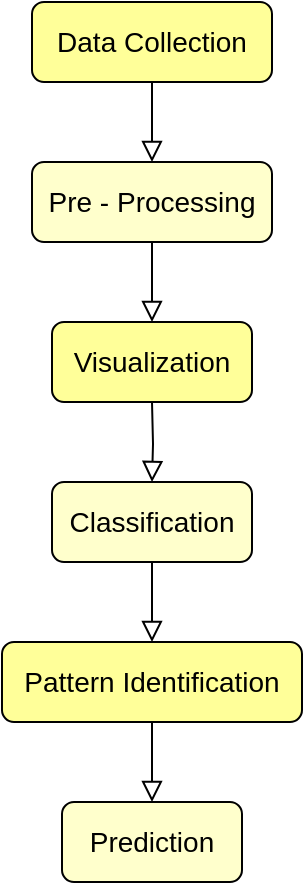 <mxfile version="21.8.2" type="github">
  <diagram id="C5RBs43oDa-KdzZeNtuy" name="Page-1">
    <mxGraphModel dx="1008" dy="1714" grid="1" gridSize="10" guides="1" tooltips="1" connect="1" arrows="1" fold="1" page="1" pageScale="1" pageWidth="827" pageHeight="1169" math="0" shadow="0">
      <root>
        <mxCell id="WIyWlLk6GJQsqaUBKTNV-0" />
        <mxCell id="WIyWlLk6GJQsqaUBKTNV-1" parent="WIyWlLk6GJQsqaUBKTNV-0" />
        <mxCell id="3xCqluD_dFiupMPZcQIV-1" value="&lt;font style=&quot;font-size: 14px;&quot;&gt;Pattern Identification&lt;/font&gt;" style="rounded=1;whiteSpace=wrap;html=1;fontSize=12;glass=0;strokeWidth=1;shadow=0;fillColor=#FFFF99;" parent="WIyWlLk6GJQsqaUBKTNV-1" vertex="1">
          <mxGeometry x="155" y="80" width="150" height="40" as="geometry" />
        </mxCell>
        <mxCell id="WIyWlLk6GJQsqaUBKTNV-3" value="&lt;font style=&quot;font-size: 14px;&quot;&gt;Data Collection&lt;/font&gt;" style="rounded=1;whiteSpace=wrap;html=1;fontSize=12;glass=0;strokeWidth=1;shadow=0;fillColor=#FFFF99;" parent="WIyWlLk6GJQsqaUBKTNV-1" vertex="1">
          <mxGeometry x="170" y="-240" width="120" height="40" as="geometry" />
        </mxCell>
        <mxCell id="3xCqluD_dFiupMPZcQIV-0" value="&lt;font style=&quot;font-size: 14px;&quot;&gt;Classification&lt;/font&gt;" style="rounded=1;whiteSpace=wrap;html=1;fontSize=12;glass=0;strokeWidth=1;shadow=0;fillColor=#FFFFCC;" parent="WIyWlLk6GJQsqaUBKTNV-1" vertex="1">
          <mxGeometry x="180" width="100" height="40" as="geometry" />
        </mxCell>
        <mxCell id="3xCqluD_dFiupMPZcQIV-3" value="&lt;font style=&quot;font-size: 14px;&quot;&gt;Prediction&lt;/font&gt;" style="rounded=1;whiteSpace=wrap;html=1;fontSize=12;glass=0;strokeWidth=1;shadow=0;fillColor=#FFFFCC;" parent="WIyWlLk6GJQsqaUBKTNV-1" vertex="1">
          <mxGeometry x="185" y="160" width="90" height="40" as="geometry" />
        </mxCell>
        <mxCell id="3xCqluD_dFiupMPZcQIV-6" value="" style="rounded=0;html=1;jettySize=auto;orthogonalLoop=1;fontSize=11;endArrow=block;endFill=0;endSize=8;strokeWidth=1;shadow=0;labelBackgroundColor=none;edgeStyle=orthogonalEdgeStyle;entryX=0.5;entryY=0;entryDx=0;entryDy=0;exitX=0.5;exitY=1;exitDx=0;exitDy=0;" parent="WIyWlLk6GJQsqaUBKTNV-1" source="3xCqluD_dFiupMPZcQIV-2" target="I5LgpRVNPGVn96lCeE1R-0" edge="1">
          <mxGeometry relative="1" as="geometry">
            <mxPoint x="230" y="-90" as="sourcePoint" />
            <mxPoint x="240" y="-120" as="targetPoint" />
          </mxGeometry>
        </mxCell>
        <mxCell id="3xCqluD_dFiupMPZcQIV-7" value="" style="rounded=0;html=1;jettySize=auto;orthogonalLoop=1;fontSize=11;endArrow=block;endFill=0;endSize=8;strokeWidth=1;shadow=0;labelBackgroundColor=none;edgeStyle=orthogonalEdgeStyle;entryX=0.5;entryY=0;entryDx=0;entryDy=0;exitX=0.5;exitY=1;exitDx=0;exitDy=0;" parent="WIyWlLk6GJQsqaUBKTNV-1" source="3xCqluD_dFiupMPZcQIV-0" target="3xCqluD_dFiupMPZcQIV-1" edge="1">
          <mxGeometry relative="1" as="geometry">
            <mxPoint x="230" y="80" as="sourcePoint" />
            <mxPoint x="240" y="50" as="targetPoint" />
          </mxGeometry>
        </mxCell>
        <mxCell id="3xCqluD_dFiupMPZcQIV-8" value="" style="rounded=0;html=1;jettySize=auto;orthogonalLoop=1;fontSize=11;endArrow=block;endFill=0;endSize=8;strokeWidth=1;shadow=0;labelBackgroundColor=none;edgeStyle=orthogonalEdgeStyle;entryX=0.5;entryY=0;entryDx=0;entryDy=0;exitX=0.5;exitY=1;exitDx=0;exitDy=0;" parent="WIyWlLk6GJQsqaUBKTNV-1" source="3xCqluD_dFiupMPZcQIV-1" target="3xCqluD_dFiupMPZcQIV-3" edge="1">
          <mxGeometry relative="1" as="geometry">
            <mxPoint x="240" y="90" as="sourcePoint" />
            <mxPoint x="240" y="140" as="targetPoint" />
          </mxGeometry>
        </mxCell>
        <mxCell id="3xCqluD_dFiupMPZcQIV-14" value="" style="rounded=0;html=1;jettySize=auto;orthogonalLoop=1;fontSize=11;endArrow=block;endFill=0;endSize=8;strokeWidth=1;shadow=0;labelBackgroundColor=none;edgeStyle=orthogonalEdgeStyle;exitX=0.5;exitY=1;exitDx=0;exitDy=0;startArrow=none;" parent="WIyWlLk6GJQsqaUBKTNV-1" source="3xCqluD_dFiupMPZcQIV-2" edge="1">
          <mxGeometry relative="1" as="geometry">
            <mxPoint x="240" y="-90" as="sourcePoint" />
            <mxPoint x="230" y="-140" as="targetPoint" />
          </mxGeometry>
        </mxCell>
        <mxCell id="3xCqluD_dFiupMPZcQIV-2" value="&lt;font style=&quot;font-size: 14px;&quot;&gt;Pre - Processing&lt;/font&gt;" style="rounded=1;whiteSpace=wrap;html=1;fontSize=12;glass=0;strokeWidth=1;shadow=0;fillColor=#FFFFCC;" parent="WIyWlLk6GJQsqaUBKTNV-1" vertex="1">
          <mxGeometry x="170" y="-160" width="120" height="40" as="geometry" />
        </mxCell>
        <mxCell id="3xCqluD_dFiupMPZcQIV-16" value="" style="rounded=0;html=1;jettySize=auto;orthogonalLoop=1;fontSize=11;endArrow=block;endFill=0;endSize=8;strokeWidth=1;shadow=0;labelBackgroundColor=none;edgeStyle=orthogonalEdgeStyle;entryX=0.5;entryY=0;entryDx=0;entryDy=0;exitX=0.5;exitY=1;exitDx=0;exitDy=0;" parent="WIyWlLk6GJQsqaUBKTNV-1" source="WIyWlLk6GJQsqaUBKTNV-3" target="3xCqluD_dFiupMPZcQIV-2" edge="1">
          <mxGeometry relative="1" as="geometry">
            <mxPoint x="240" y="-110" as="sourcePoint" />
            <mxPoint x="240" y="-70" as="targetPoint" />
          </mxGeometry>
        </mxCell>
        <mxCell id="I5LgpRVNPGVn96lCeE1R-0" value="&lt;font style=&quot;font-size: 14px;&quot;&gt;Visualization&lt;/font&gt;" style="rounded=1;whiteSpace=wrap;html=1;fontSize=12;glass=0;strokeWidth=1;shadow=0;fillColor=#FFFF99;" parent="WIyWlLk6GJQsqaUBKTNV-1" vertex="1">
          <mxGeometry x="180" y="-80" width="100" height="40" as="geometry" />
        </mxCell>
        <mxCell id="I5LgpRVNPGVn96lCeE1R-1" value="" style="rounded=0;html=1;jettySize=auto;orthogonalLoop=1;fontSize=11;endArrow=block;endFill=0;endSize=8;strokeWidth=1;shadow=0;labelBackgroundColor=none;edgeStyle=orthogonalEdgeStyle;entryX=0.5;entryY=0;entryDx=0;entryDy=0;" parent="WIyWlLk6GJQsqaUBKTNV-1" target="3xCqluD_dFiupMPZcQIV-0" edge="1">
          <mxGeometry relative="1" as="geometry">
            <mxPoint x="230" y="-40" as="sourcePoint" />
            <mxPoint x="240" y="-70" as="targetPoint" />
          </mxGeometry>
        </mxCell>
      </root>
    </mxGraphModel>
  </diagram>
</mxfile>
